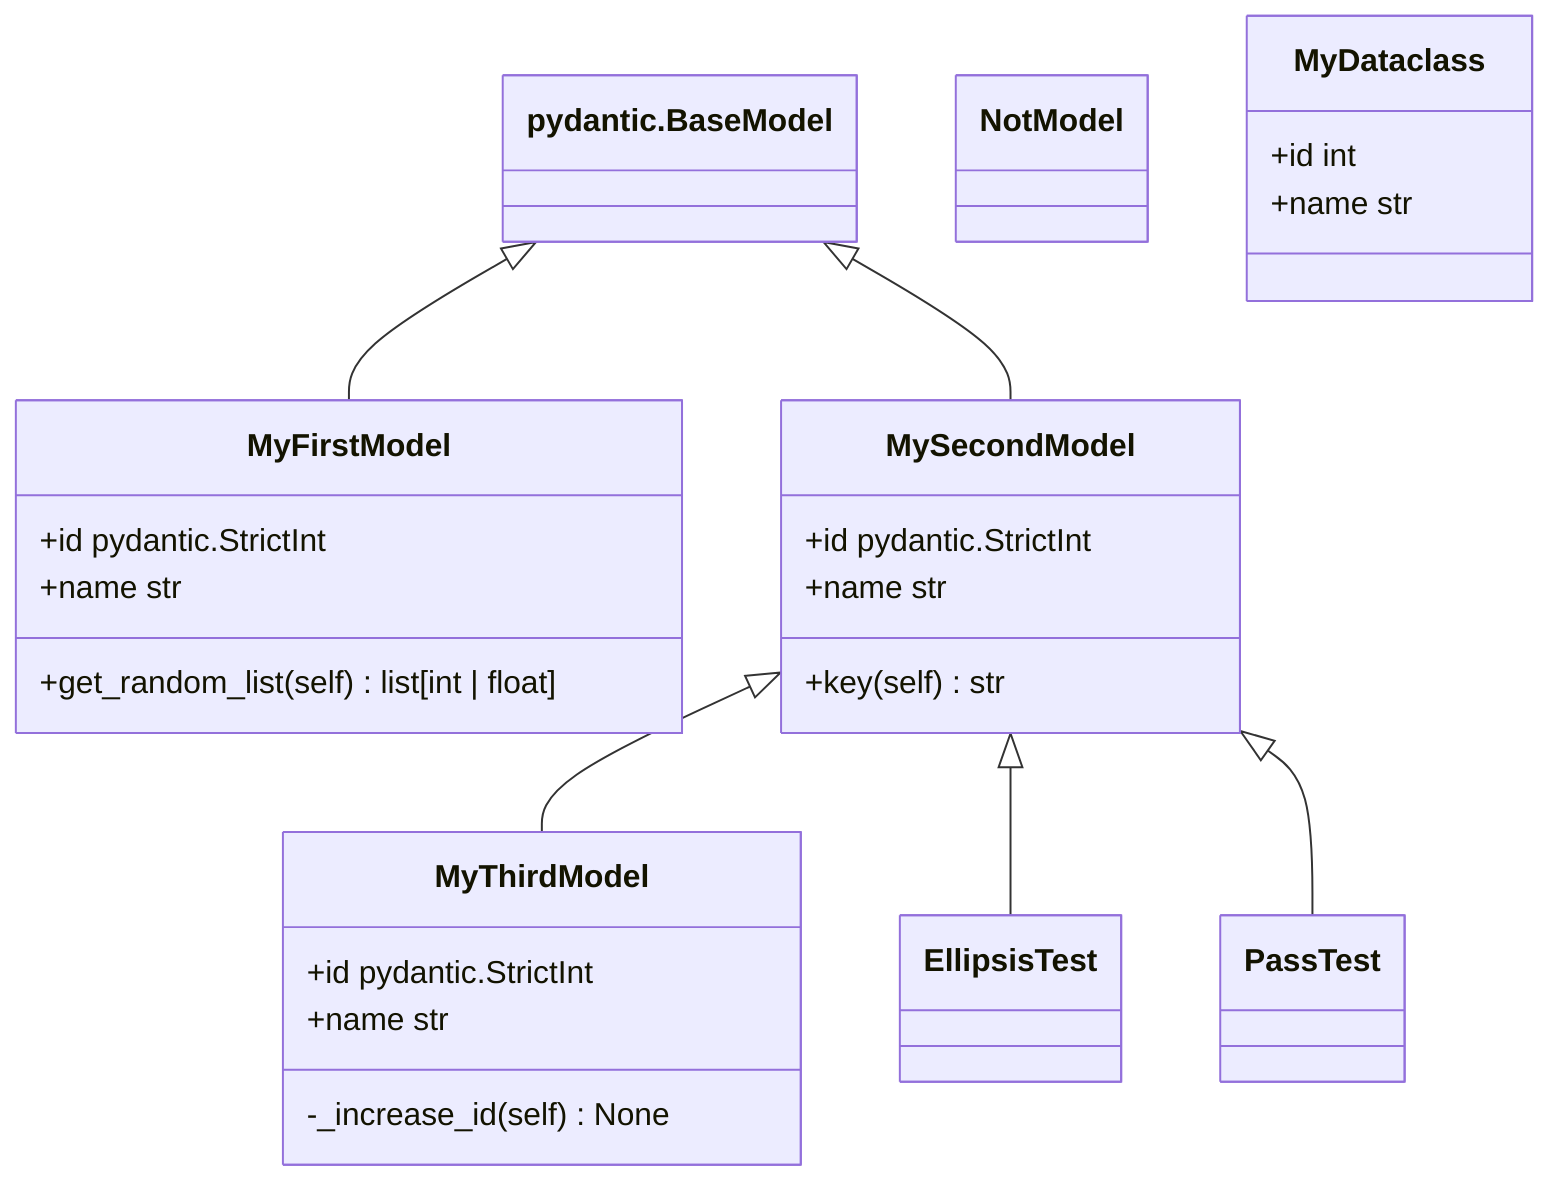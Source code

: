 classDiagram
    class MyFirstModel{
        +id pydantic.StrictInt
        +name str
        +get_random_list(self) list[int | float]
    }
    `pydantic.BaseModel` <|-- MyFirstModel
    class NotModel{
    }
    class MyThirdModel{
        +id pydantic.StrictInt
        +name str
        -_increase_id(self) None
    }
    `MySecondModel` <|-- MyThirdModel
    class MySecondModel{
        +id pydantic.StrictInt
        +name str
        +key(self) str
    }
    `pydantic.BaseModel` <|-- MySecondModel
    class MyDataclass{
        +id int
        +name str
    }
    class EllipsisTest{
    }
    `MySecondModel` <|-- EllipsisTest
    class PassTest{
    }
    `MySecondModel` <|-- PassTest